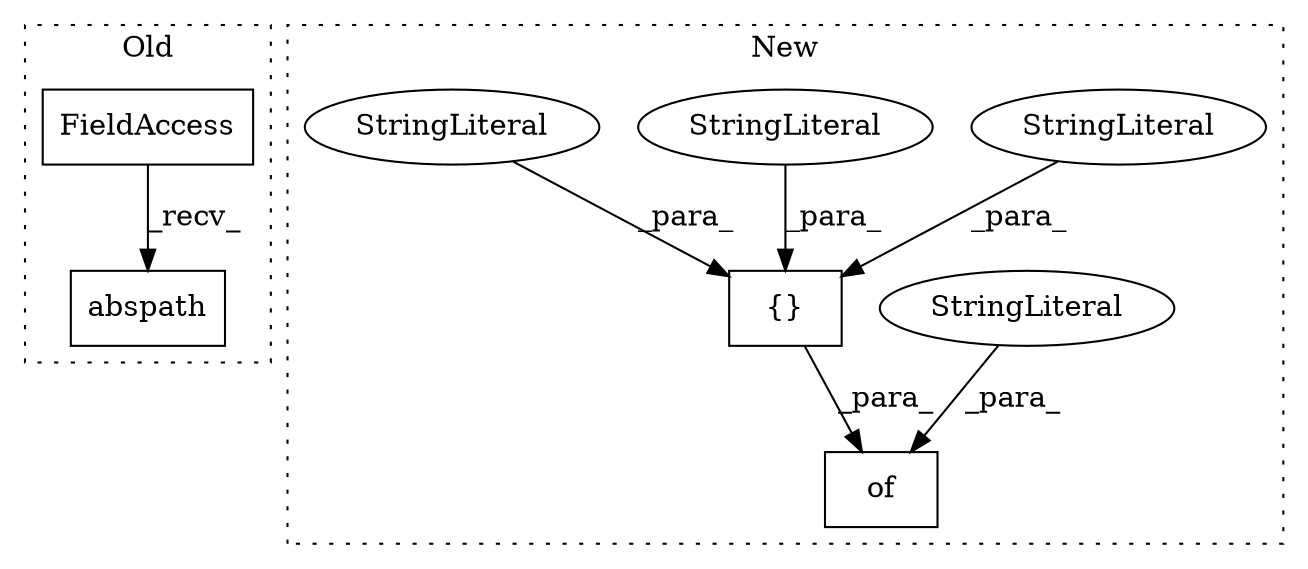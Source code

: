digraph G {
subgraph cluster0 {
1 [label="abspath" a="32" s="1381,1397" l="8,1" shape="box"];
4 [label="FieldAccess" a="22" s="1373" l="2" shape="box"];
label = "Old";
style="dotted";
}
subgraph cluster1 {
2 [label="of" a="32" s="2044,2258" l="3,1" shape="box"];
3 [label="{}" a="4" s="2077,2257" l="1,1" shape="box"];
5 [label="StringLiteral" a="45" s="2047" l="17" shape="ellipse"];
6 [label="StringLiteral" a="45" s="2211" l="46" shape="ellipse"];
7 [label="StringLiteral" a="45" s="2152" l="58" shape="ellipse"];
8 [label="StringLiteral" a="45" s="2105" l="46" shape="ellipse"];
label = "New";
style="dotted";
}
3 -> 2 [label="_para_"];
4 -> 1 [label="_recv_"];
5 -> 2 [label="_para_"];
6 -> 3 [label="_para_"];
7 -> 3 [label="_para_"];
8 -> 3 [label="_para_"];
}
